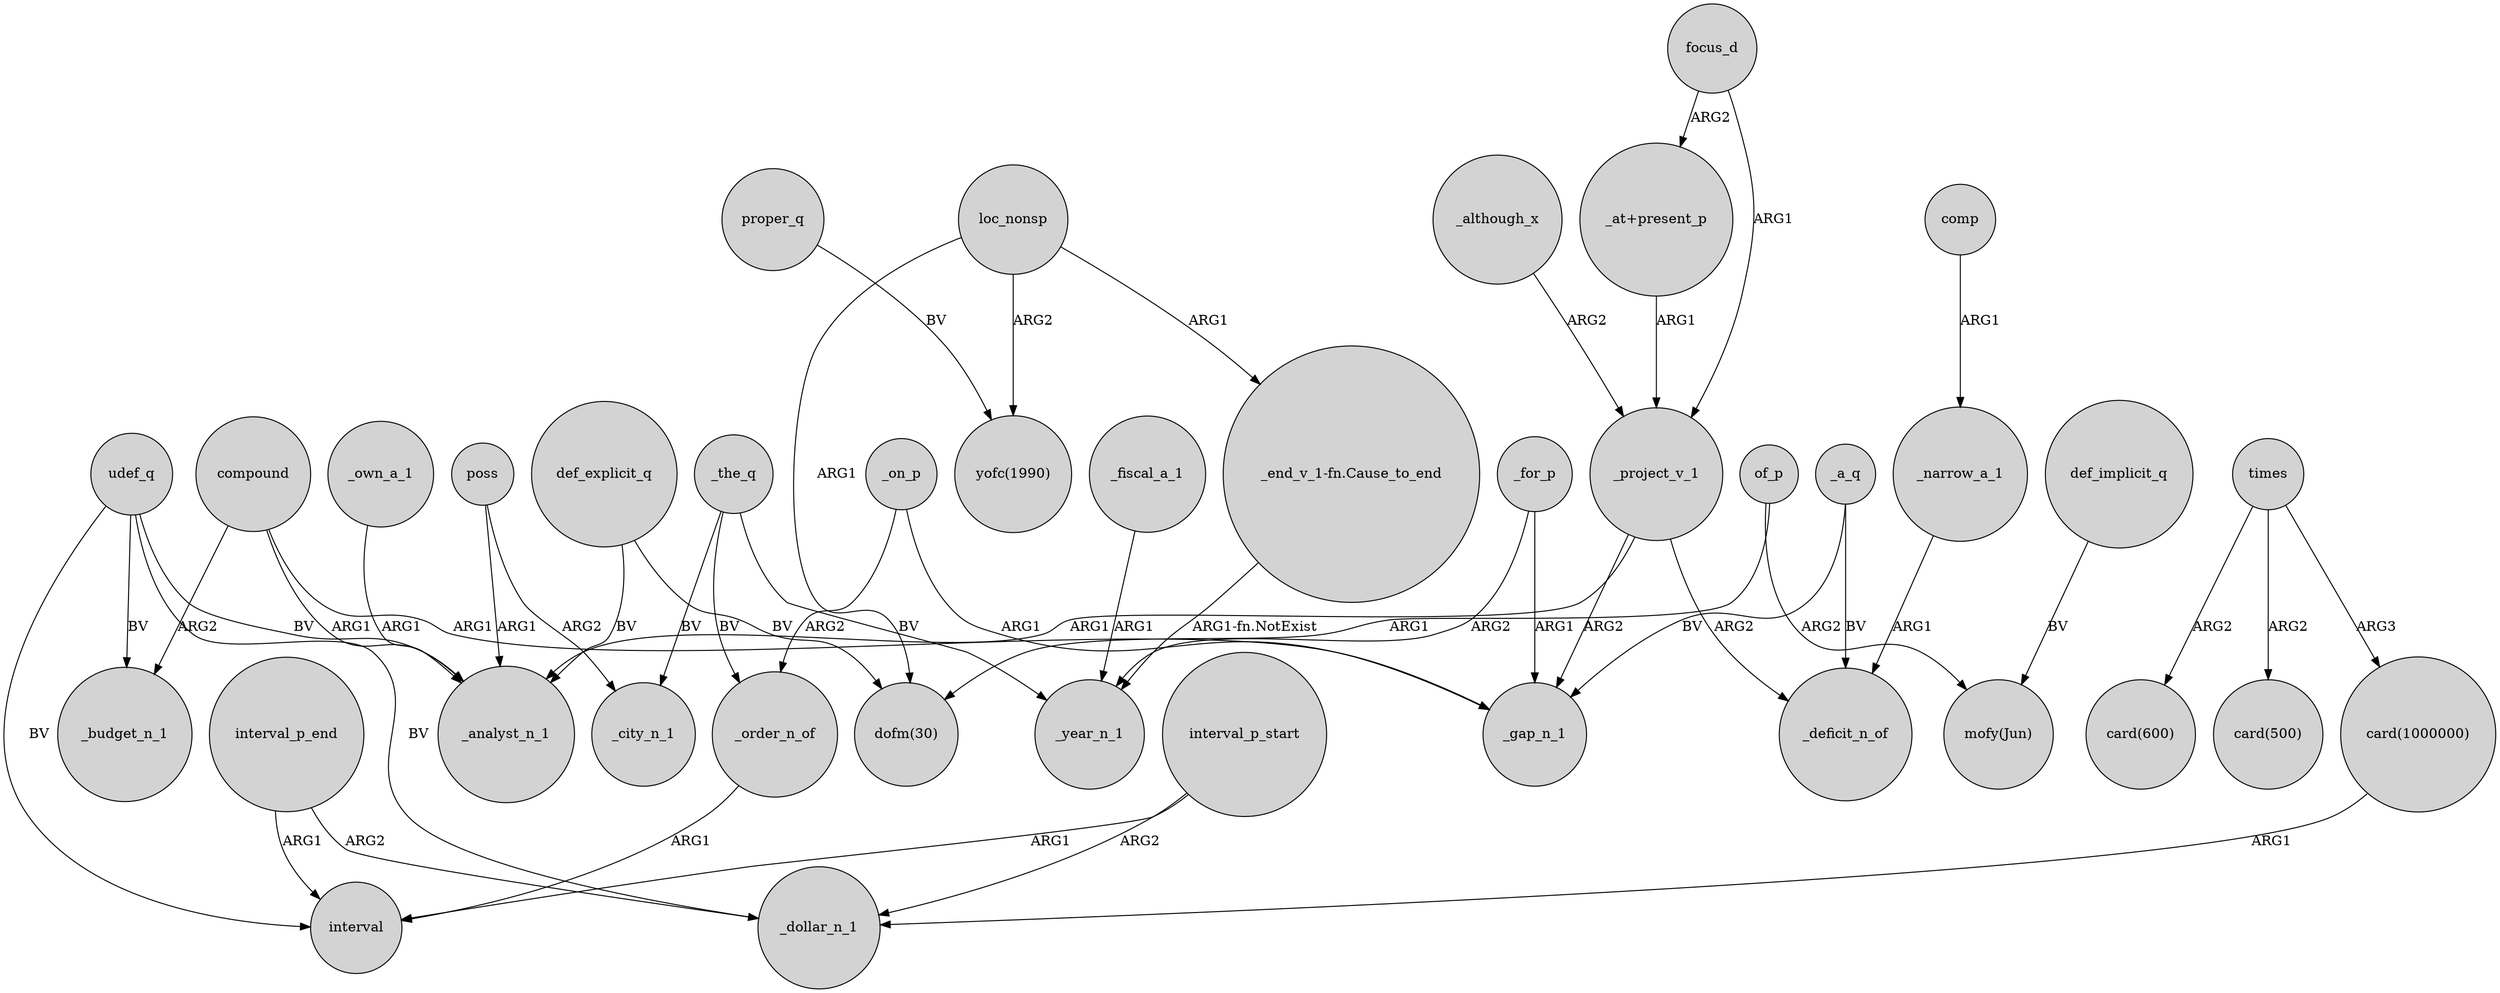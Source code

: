 digraph {
	node [shape=circle style=filled]
	_project_v_1 -> _analyst_n_1 [label=ARG1]
	_on_p -> _gap_n_1 [label=ARG1]
	"card(1000000)" -> _dollar_n_1 [label=ARG1]
	_for_p -> _year_n_1 [label=ARG2]
	def_explicit_q -> _analyst_n_1 [label=BV]
	loc_nonsp -> "dofm(30)" [label=ARG1]
	_for_p -> _gap_n_1 [label=ARG1]
	of_p -> "mofy(Jun)" [label=ARG2]
	_a_q -> _gap_n_1 [label=BV]
	_own_a_1 -> _analyst_n_1 [label=ARG1]
	_the_q -> _order_n_of [label=BV]
	proper_q -> "yofc(1990)" [label=BV]
	compound -> _budget_n_1 [label=ARG2]
	"_at+present_p" -> _project_v_1 [label=ARG1]
	_narrow_a_1 -> _deficit_n_of [label=ARG1]
	loc_nonsp -> "yofc(1990)" [label=ARG2]
	compound -> _analyst_n_1 [label=ARG1]
	def_explicit_q -> "dofm(30)" [label=BV]
	def_implicit_q -> "mofy(Jun)" [label=BV]
	_on_p -> _order_n_of [label=ARG2]
	interval_p_start -> interval [label=ARG1]
	focus_d -> _project_v_1 [label=ARG1]
	_a_q -> _deficit_n_of [label=BV]
	times -> "card(1000000)" [label=ARG3]
	_although_x -> _project_v_1 [label=ARG2]
	times -> "card(500)" [label=ARG2]
	udef_q -> _budget_n_1 [label=BV]
	_the_q -> _city_n_1 [label=BV]
	focus_d -> "_at+present_p" [label=ARG2]
	_the_q -> _year_n_1 [label=BV]
	loc_nonsp -> "_end_v_1-fn.Cause_to_end" [label=ARG1]
	interval_p_start -> _dollar_n_1 [label=ARG2]
	compound -> _gap_n_1 [label=ARG1]
	_order_n_of -> interval [label=ARG1]
	interval_p_end -> interval [label=ARG1]
	_project_v_1 -> _gap_n_1 [label=ARG2]
	_project_v_1 -> _deficit_n_of [label=ARG2]
	_fiscal_a_1 -> _year_n_1 [label=ARG1]
	interval_p_end -> _dollar_n_1 [label=ARG2]
	poss -> _city_n_1 [label=ARG2]
	comp -> _narrow_a_1 [label=ARG1]
	"_end_v_1-fn.Cause_to_end" -> _year_n_1 [label="ARG1-fn.NotExist"]
	of_p -> "dofm(30)" [label=ARG1]
	poss -> _analyst_n_1 [label=ARG1]
	udef_q -> _analyst_n_1 [label=BV]
	udef_q -> interval [label=BV]
	udef_q -> _dollar_n_1 [label=BV]
	times -> "card(600)" [label=ARG2]
}
